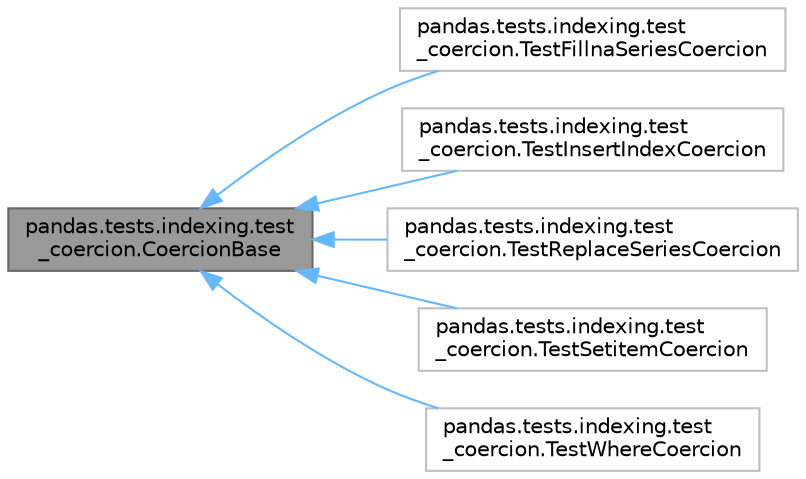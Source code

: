 digraph "pandas.tests.indexing.test_coercion.CoercionBase"
{
 // LATEX_PDF_SIZE
  bgcolor="transparent";
  edge [fontname=Helvetica,fontsize=10,labelfontname=Helvetica,labelfontsize=10];
  node [fontname=Helvetica,fontsize=10,shape=box,height=0.2,width=0.4];
  rankdir="LR";
  Node1 [id="Node000001",label="pandas.tests.indexing.test\l_coercion.CoercionBase",height=0.2,width=0.4,color="gray40", fillcolor="grey60", style="filled", fontcolor="black",tooltip=" "];
  Node1 -> Node2 [id="edge1_Node000001_Node000002",dir="back",color="steelblue1",style="solid",tooltip=" "];
  Node2 [id="Node000002",label="pandas.tests.indexing.test\l_coercion.TestFillnaSeriesCoercion",height=0.2,width=0.4,color="grey75", fillcolor="white", style="filled",URL="$d1/d93/classpandas_1_1tests_1_1indexing_1_1test__coercion_1_1TestFillnaSeriesCoercion.html",tooltip=" "];
  Node1 -> Node3 [id="edge2_Node000001_Node000003",dir="back",color="steelblue1",style="solid",tooltip=" "];
  Node3 [id="Node000003",label="pandas.tests.indexing.test\l_coercion.TestInsertIndexCoercion",height=0.2,width=0.4,color="grey75", fillcolor="white", style="filled",URL="$d1/da6/classpandas_1_1tests_1_1indexing_1_1test__coercion_1_1TestInsertIndexCoercion.html",tooltip=" "];
  Node1 -> Node4 [id="edge3_Node000001_Node000004",dir="back",color="steelblue1",style="solid",tooltip=" "];
  Node4 [id="Node000004",label="pandas.tests.indexing.test\l_coercion.TestReplaceSeriesCoercion",height=0.2,width=0.4,color="grey75", fillcolor="white", style="filled",URL="$de/dcb/classpandas_1_1tests_1_1indexing_1_1test__coercion_1_1TestReplaceSeriesCoercion.html",tooltip=" "];
  Node1 -> Node5 [id="edge4_Node000001_Node000005",dir="back",color="steelblue1",style="solid",tooltip=" "];
  Node5 [id="Node000005",label="pandas.tests.indexing.test\l_coercion.TestSetitemCoercion",height=0.2,width=0.4,color="grey75", fillcolor="white", style="filled",URL="$d7/df9/classpandas_1_1tests_1_1indexing_1_1test__coercion_1_1TestSetitemCoercion.html",tooltip=" "];
  Node1 -> Node6 [id="edge5_Node000001_Node000006",dir="back",color="steelblue1",style="solid",tooltip=" "];
  Node6 [id="Node000006",label="pandas.tests.indexing.test\l_coercion.TestWhereCoercion",height=0.2,width=0.4,color="grey75", fillcolor="white", style="filled",URL="$dd/dd7/classpandas_1_1tests_1_1indexing_1_1test__coercion_1_1TestWhereCoercion.html",tooltip=" "];
}
